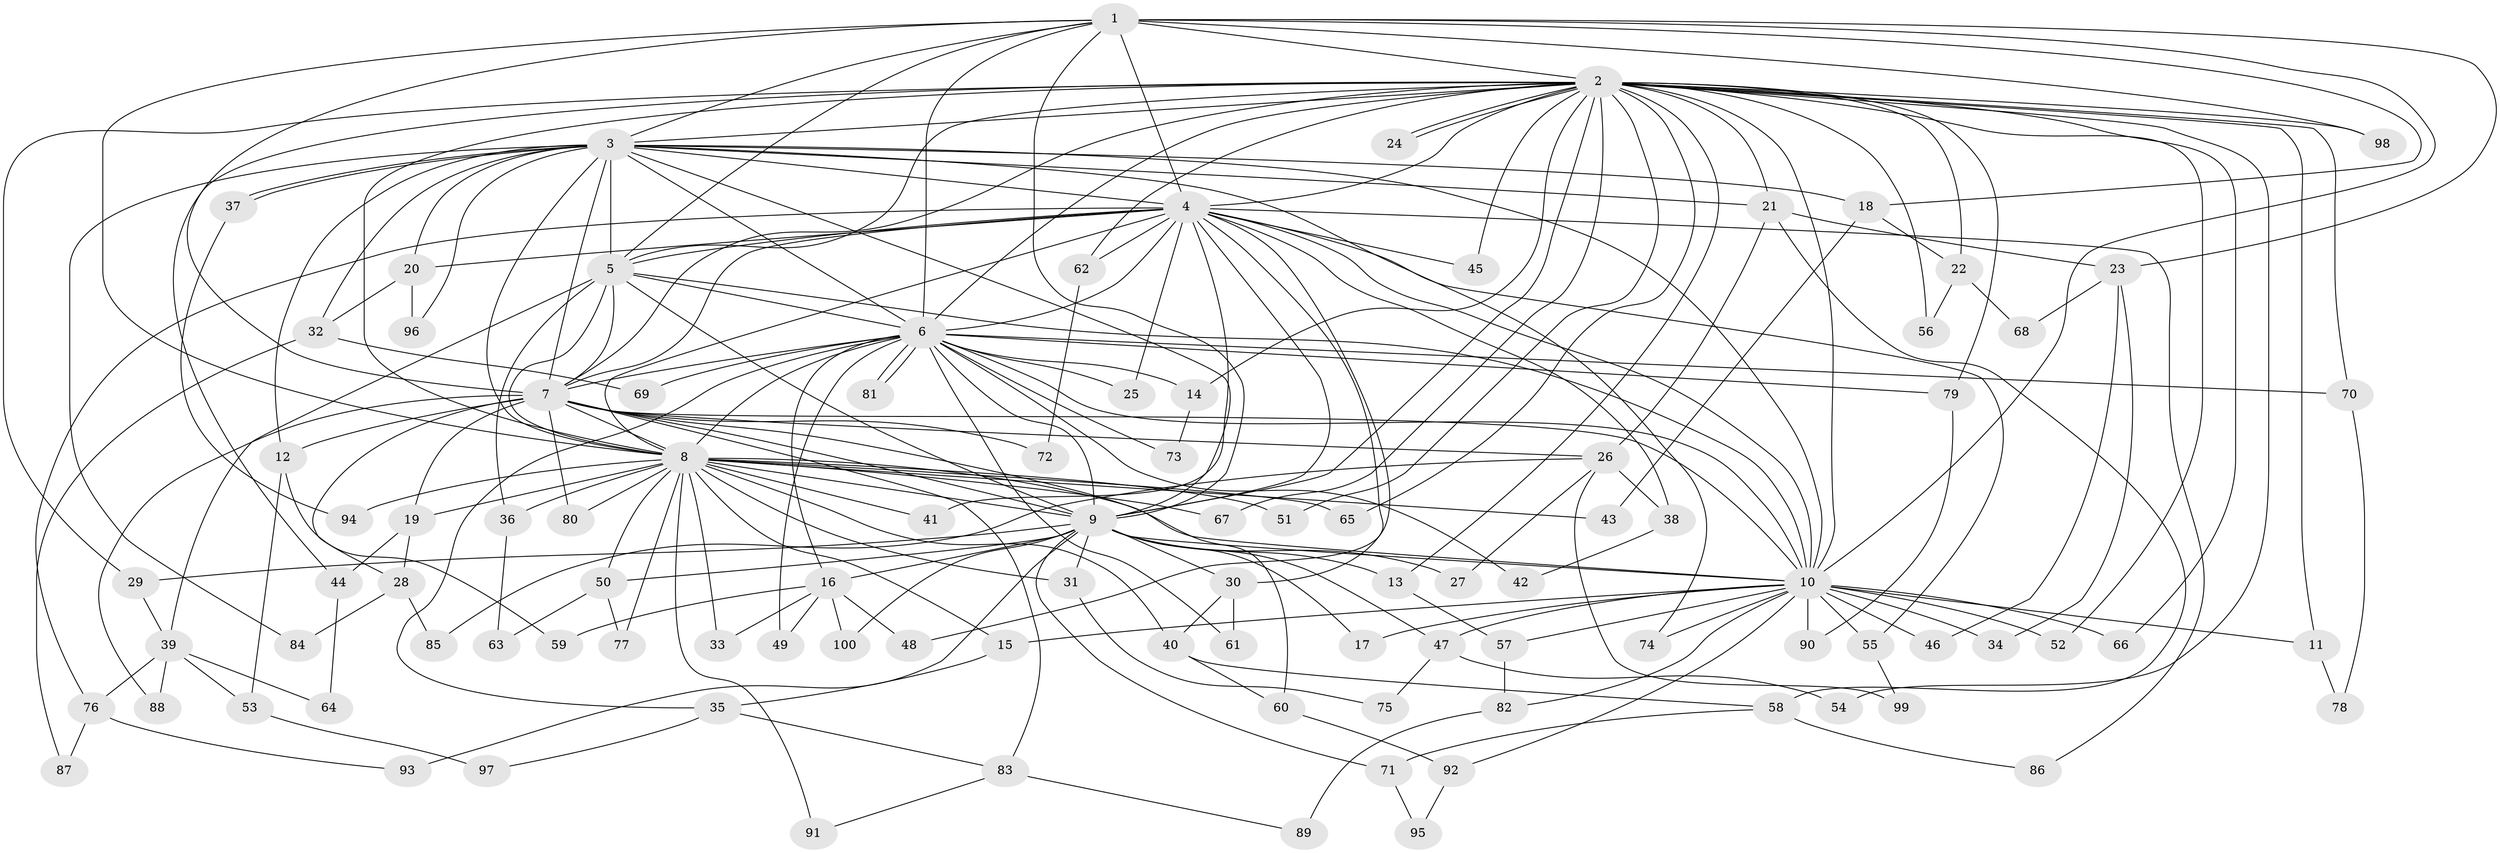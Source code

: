 // Generated by graph-tools (version 1.1) at 2025/38/02/21/25 10:38:52]
// undirected, 100 vertices, 225 edges
graph export_dot {
graph [start="1"]
  node [color=gray90,style=filled];
  1;
  2;
  3;
  4;
  5;
  6;
  7;
  8;
  9;
  10;
  11;
  12;
  13;
  14;
  15;
  16;
  17;
  18;
  19;
  20;
  21;
  22;
  23;
  24;
  25;
  26;
  27;
  28;
  29;
  30;
  31;
  32;
  33;
  34;
  35;
  36;
  37;
  38;
  39;
  40;
  41;
  42;
  43;
  44;
  45;
  46;
  47;
  48;
  49;
  50;
  51;
  52;
  53;
  54;
  55;
  56;
  57;
  58;
  59;
  60;
  61;
  62;
  63;
  64;
  65;
  66;
  67;
  68;
  69;
  70;
  71;
  72;
  73;
  74;
  75;
  76;
  77;
  78;
  79;
  80;
  81;
  82;
  83;
  84;
  85;
  86;
  87;
  88;
  89;
  90;
  91;
  92;
  93;
  94;
  95;
  96;
  97;
  98;
  99;
  100;
  1 -- 2;
  1 -- 3;
  1 -- 4;
  1 -- 5;
  1 -- 6;
  1 -- 7;
  1 -- 8;
  1 -- 9;
  1 -- 10;
  1 -- 18;
  1 -- 23;
  1 -- 98;
  2 -- 3;
  2 -- 4;
  2 -- 5;
  2 -- 6;
  2 -- 7;
  2 -- 8;
  2 -- 9;
  2 -- 10;
  2 -- 11;
  2 -- 13;
  2 -- 14;
  2 -- 21;
  2 -- 22;
  2 -- 24;
  2 -- 24;
  2 -- 29;
  2 -- 44;
  2 -- 45;
  2 -- 51;
  2 -- 52;
  2 -- 54;
  2 -- 56;
  2 -- 62;
  2 -- 65;
  2 -- 66;
  2 -- 67;
  2 -- 70;
  2 -- 79;
  2 -- 98;
  3 -- 4;
  3 -- 5;
  3 -- 6;
  3 -- 7;
  3 -- 8;
  3 -- 9;
  3 -- 10;
  3 -- 12;
  3 -- 18;
  3 -- 20;
  3 -- 21;
  3 -- 32;
  3 -- 37;
  3 -- 37;
  3 -- 74;
  3 -- 84;
  3 -- 96;
  4 -- 5;
  4 -- 6;
  4 -- 7;
  4 -- 8;
  4 -- 9;
  4 -- 10;
  4 -- 20;
  4 -- 25;
  4 -- 30;
  4 -- 38;
  4 -- 41;
  4 -- 45;
  4 -- 48;
  4 -- 55;
  4 -- 62;
  4 -- 76;
  4 -- 86;
  5 -- 6;
  5 -- 7;
  5 -- 8;
  5 -- 9;
  5 -- 10;
  5 -- 36;
  5 -- 39;
  6 -- 7;
  6 -- 8;
  6 -- 9;
  6 -- 10;
  6 -- 14;
  6 -- 16;
  6 -- 25;
  6 -- 35;
  6 -- 42;
  6 -- 49;
  6 -- 61;
  6 -- 69;
  6 -- 70;
  6 -- 73;
  6 -- 79;
  6 -- 81;
  6 -- 81;
  7 -- 8;
  7 -- 9;
  7 -- 10;
  7 -- 12;
  7 -- 19;
  7 -- 26;
  7 -- 28;
  7 -- 60;
  7 -- 72;
  7 -- 80;
  7 -- 83;
  7 -- 88;
  8 -- 9;
  8 -- 10;
  8 -- 15;
  8 -- 19;
  8 -- 31;
  8 -- 33;
  8 -- 36;
  8 -- 40;
  8 -- 41;
  8 -- 43;
  8 -- 50;
  8 -- 51;
  8 -- 65;
  8 -- 67;
  8 -- 77;
  8 -- 80;
  8 -- 91;
  8 -- 94;
  9 -- 10;
  9 -- 13;
  9 -- 16;
  9 -- 17;
  9 -- 27;
  9 -- 29;
  9 -- 30;
  9 -- 31;
  9 -- 47;
  9 -- 50;
  9 -- 71;
  9 -- 93;
  9 -- 100;
  10 -- 11;
  10 -- 15;
  10 -- 17;
  10 -- 34;
  10 -- 46;
  10 -- 47;
  10 -- 52;
  10 -- 55;
  10 -- 57;
  10 -- 66;
  10 -- 74;
  10 -- 82;
  10 -- 90;
  10 -- 92;
  11 -- 78;
  12 -- 53;
  12 -- 59;
  13 -- 57;
  14 -- 73;
  15 -- 35;
  16 -- 33;
  16 -- 48;
  16 -- 49;
  16 -- 59;
  16 -- 100;
  18 -- 22;
  18 -- 43;
  19 -- 28;
  19 -- 44;
  20 -- 32;
  20 -- 96;
  21 -- 23;
  21 -- 26;
  21 -- 58;
  22 -- 56;
  22 -- 68;
  23 -- 34;
  23 -- 46;
  23 -- 68;
  26 -- 27;
  26 -- 38;
  26 -- 85;
  26 -- 99;
  28 -- 84;
  28 -- 85;
  29 -- 39;
  30 -- 40;
  30 -- 61;
  31 -- 75;
  32 -- 69;
  32 -- 87;
  35 -- 83;
  35 -- 97;
  36 -- 63;
  37 -- 94;
  38 -- 42;
  39 -- 53;
  39 -- 64;
  39 -- 76;
  39 -- 88;
  40 -- 58;
  40 -- 60;
  44 -- 64;
  47 -- 54;
  47 -- 75;
  50 -- 63;
  50 -- 77;
  53 -- 97;
  55 -- 99;
  57 -- 82;
  58 -- 71;
  58 -- 86;
  60 -- 92;
  62 -- 72;
  70 -- 78;
  71 -- 95;
  76 -- 87;
  76 -- 93;
  79 -- 90;
  82 -- 89;
  83 -- 89;
  83 -- 91;
  92 -- 95;
}
